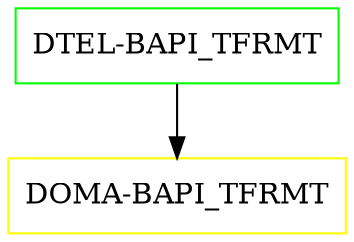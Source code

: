 digraph G {
  "DTEL-BAPI_TFRMT" [shape=box,color=green];
  "DOMA-BAPI_TFRMT" [shape=box,color=yellow,URL="./DOMA_BAPI_TFRMT.html"];
  "DTEL-BAPI_TFRMT" -> "DOMA-BAPI_TFRMT";
}
